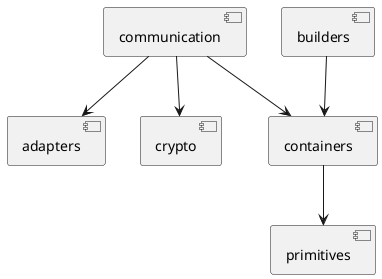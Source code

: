 @startuml

[communication] --> [adapters]
[communication] --> [crypto]
[communication] --> [containers]
[builders] --> [containers]
[containers] --> [primitives]

@enduml
